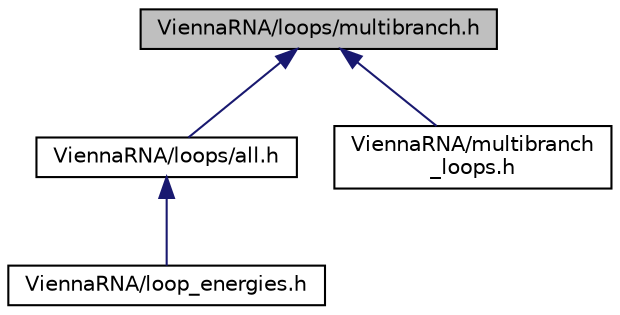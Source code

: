 digraph "ViennaRNA/loops/multibranch.h"
{
 // INTERACTIVE_SVG=YES
 // LATEX_PDF_SIZE
  bgcolor="transparent";
  edge [fontname="Helvetica",fontsize="10",labelfontname="Helvetica",labelfontsize="10"];
  node [fontname="Helvetica",fontsize="10",shape=record];
  Node1 [label="ViennaRNA/loops/multibranch.h",height=0.2,width=0.4,color="black", fillcolor="grey75", style="filled", fontcolor="black",tooltip="Energy evaluation of multibranch loops for MFE and partition function calculations."];
  Node1 -> Node2 [dir="back",color="midnightblue",fontsize="10",style="solid"];
  Node2 [label="ViennaRNA/loops/all.h",height=0.2,width=0.4,color="black",URL="$all_8h.html",tooltip="Energy evaluation for MFE and partition function calculations."];
  Node2 -> Node3 [dir="back",color="midnightblue",fontsize="10",style="solid"];
  Node3 [label="ViennaRNA/loop_energies.h",height=0.2,width=0.4,color="black",URL="$loop__energies_8h.html",tooltip="Use ViennaRNA/loops/all.h instead."];
  Node1 -> Node4 [dir="back",color="midnightblue",fontsize="10",style="solid"];
  Node4 [label="ViennaRNA/multibranch\l_loops.h",height=0.2,width=0.4,color="black",URL="$multibranch__loops_8h.html",tooltip="Use ViennaRNA/loops/multibranch.h instead."];
}
